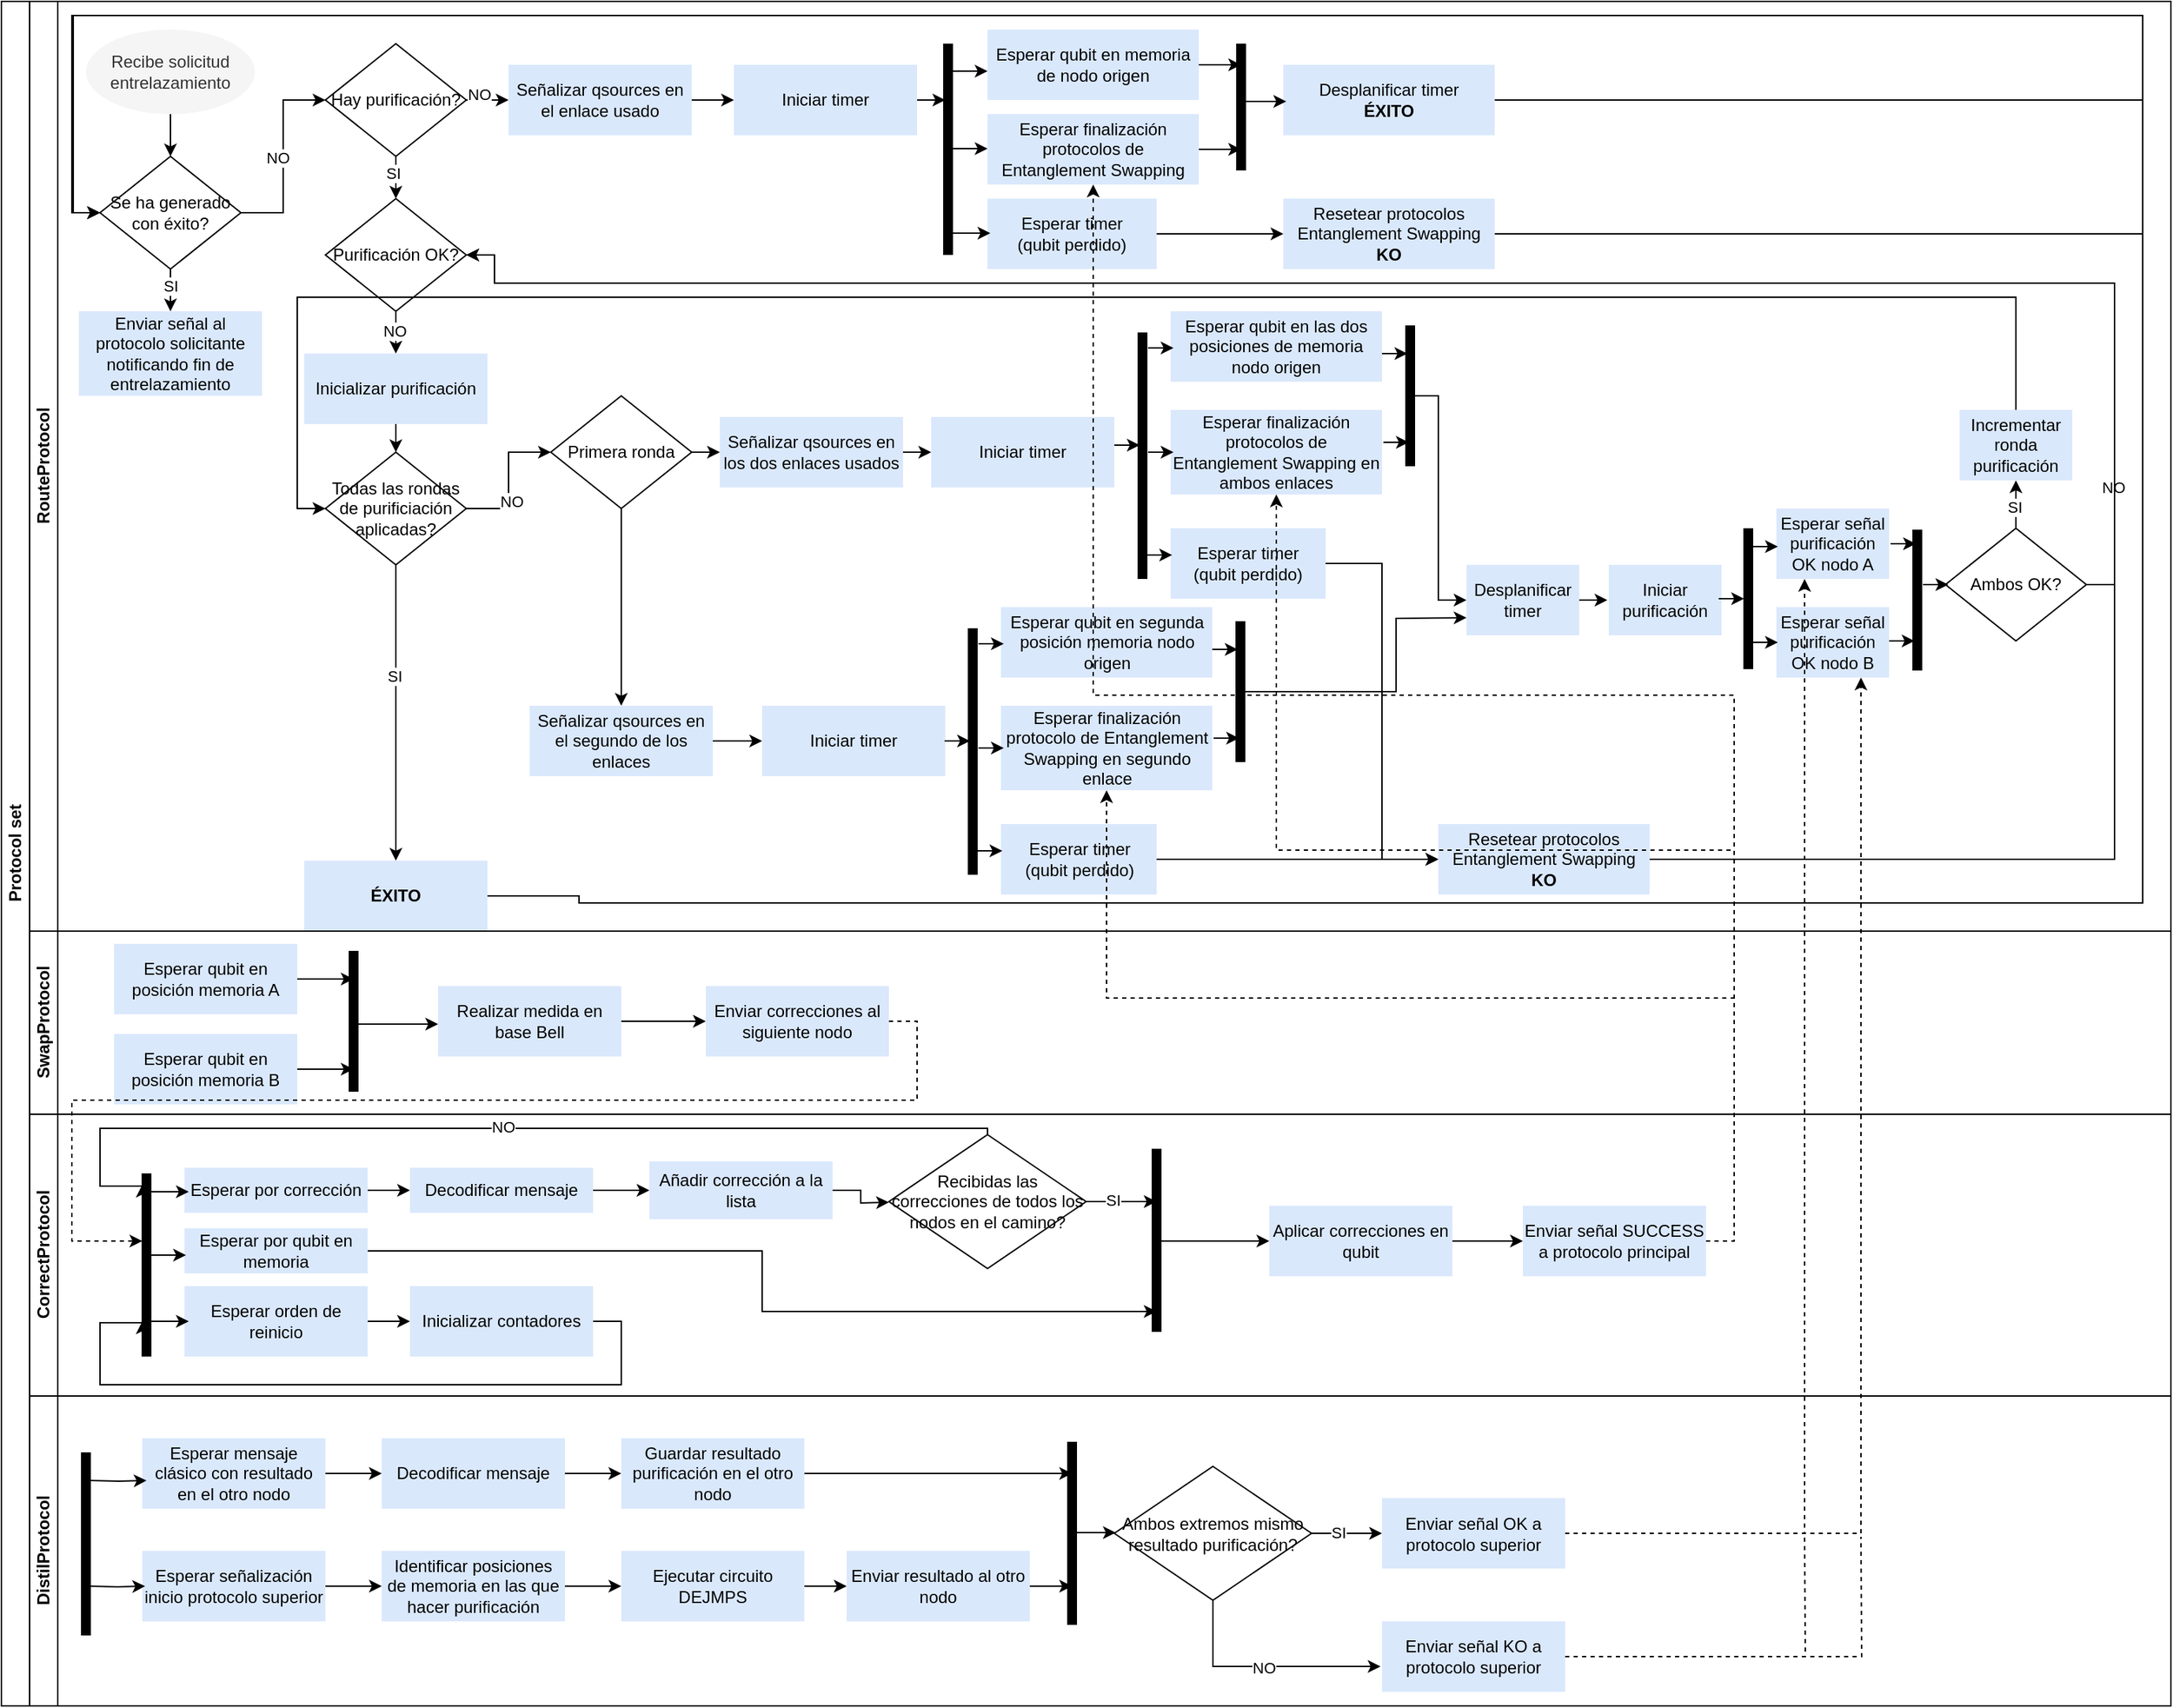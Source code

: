 <mxfile version="24.4.0" type="device">
  <diagram id="prtHgNgQTEPvFCAcTncT" name="Page-1">
    <mxGraphModel dx="1364" dy="458" grid="1" gridSize="10" guides="1" tooltips="1" connect="1" arrows="1" fold="1" page="1" pageScale="1" pageWidth="827" pageHeight="583" math="0" shadow="0">
      <root>
        <mxCell id="0" />
        <mxCell id="1" parent="0" />
        <mxCell id="dNxyNK7c78bLwvsdeMH5-19" value="Protocol set" style="swimlane;html=1;childLayout=stackLayout;resizeParent=1;resizeParentMax=0;horizontal=0;startSize=20;horizontalStack=0;" parent="1" vertex="1">
          <mxGeometry x="20" y="40" width="1540" height="1210" as="geometry" />
        </mxCell>
        <mxCell id="dNxyNK7c78bLwvsdeMH5-20" value="RouteProtocol" style="swimlane;html=1;startSize=20;horizontal=0;" parent="dNxyNK7c78bLwvsdeMH5-19" vertex="1">
          <mxGeometry x="20" width="1520" height="660" as="geometry" />
        </mxCell>
        <mxCell id="uxoR7KKcsmskzT3cxDC0-7" style="edgeStyle=orthogonalEdgeStyle;rounded=0;orthogonalLoop=1;jettySize=auto;html=1;exitX=0.5;exitY=1;exitDx=0;exitDy=0;entryX=0.5;entryY=0;entryDx=0;entryDy=0;" parent="dNxyNK7c78bLwvsdeMH5-20" source="uxoR7KKcsmskzT3cxDC0-2" target="uxoR7KKcsmskzT3cxDC0-3" edge="1">
          <mxGeometry relative="1" as="geometry" />
        </mxCell>
        <mxCell id="uxoR7KKcsmskzT3cxDC0-2" value="Recibe solicitud entrelazamiento" style="ellipse;whiteSpace=wrap;html=1;fillColor=#f5f5f5;fontColor=#333333;strokeColor=none;" parent="dNxyNK7c78bLwvsdeMH5-20" vertex="1">
          <mxGeometry x="40" y="20" width="120" height="60" as="geometry" />
        </mxCell>
        <mxCell id="uxoR7KKcsmskzT3cxDC0-8" style="edgeStyle=orthogonalEdgeStyle;rounded=0;orthogonalLoop=1;jettySize=auto;html=1;exitX=0.5;exitY=1;exitDx=0;exitDy=0;entryX=0.5;entryY=0;entryDx=0;entryDy=0;" parent="dNxyNK7c78bLwvsdeMH5-20" source="uxoR7KKcsmskzT3cxDC0-3" target="uxoR7KKcsmskzT3cxDC0-5" edge="1">
          <mxGeometry relative="1" as="geometry" />
        </mxCell>
        <mxCell id="uxoR7KKcsmskzT3cxDC0-10" value="SI" style="edgeLabel;html=1;align=center;verticalAlign=middle;resizable=0;points=[];" parent="uxoR7KKcsmskzT3cxDC0-8" vertex="1" connectable="0">
          <mxGeometry x="-0.2" relative="1" as="geometry">
            <mxPoint as="offset" />
          </mxGeometry>
        </mxCell>
        <mxCell id="uxoR7KKcsmskzT3cxDC0-12" style="edgeStyle=orthogonalEdgeStyle;rounded=0;orthogonalLoop=1;jettySize=auto;html=1;exitX=1;exitY=0.5;exitDx=0;exitDy=0;entryX=0;entryY=0.5;entryDx=0;entryDy=0;" parent="dNxyNK7c78bLwvsdeMH5-20" source="uxoR7KKcsmskzT3cxDC0-3" target="uxoR7KKcsmskzT3cxDC0-11" edge="1">
          <mxGeometry relative="1" as="geometry" />
        </mxCell>
        <mxCell id="YCYR--5UvWssGOz1ZPHV-1" value="NO" style="edgeLabel;html=1;align=center;verticalAlign=middle;resizable=0;points=[];" parent="uxoR7KKcsmskzT3cxDC0-12" vertex="1" connectable="0">
          <mxGeometry x="-0.014" y="4" relative="1" as="geometry">
            <mxPoint as="offset" />
          </mxGeometry>
        </mxCell>
        <mxCell id="uxoR7KKcsmskzT3cxDC0-3" value="Se ha generado con éxito?" style="rhombus;whiteSpace=wrap;html=1;fontFamily=Helvetica;fontSize=12;fontColor=#000000;align=center;" parent="dNxyNK7c78bLwvsdeMH5-20" vertex="1">
          <mxGeometry x="50" y="110" width="100" height="80" as="geometry" />
        </mxCell>
        <mxCell id="uxoR7KKcsmskzT3cxDC0-5" value="Enviar señal al protocolo solicitante notificando fin de entrelazamiento" style="rounded=0;whiteSpace=wrap;html=1;fillColor=#dae8fc;strokeColor=none;" parent="dNxyNK7c78bLwvsdeMH5-20" vertex="1">
          <mxGeometry x="35" y="220" width="130" height="60" as="geometry" />
        </mxCell>
        <mxCell id="uxoR7KKcsmskzT3cxDC0-14" style="edgeStyle=orthogonalEdgeStyle;rounded=0;orthogonalLoop=1;jettySize=auto;html=1;exitX=1;exitY=0.5;exitDx=0;exitDy=0;entryX=0;entryY=0.5;entryDx=0;entryDy=0;" parent="dNxyNK7c78bLwvsdeMH5-20" source="uxoR7KKcsmskzT3cxDC0-11" target="uxoR7KKcsmskzT3cxDC0-13" edge="1">
          <mxGeometry relative="1" as="geometry" />
        </mxCell>
        <mxCell id="uxoR7KKcsmskzT3cxDC0-15" value="NO" style="edgeLabel;html=1;align=center;verticalAlign=middle;resizable=0;points=[];" parent="uxoR7KKcsmskzT3cxDC0-14" vertex="1" connectable="0">
          <mxGeometry x="-0.4" y="4" relative="1" as="geometry">
            <mxPoint as="offset" />
          </mxGeometry>
        </mxCell>
        <mxCell id="uxoR7KKcsmskzT3cxDC0-60" style="edgeStyle=orthogonalEdgeStyle;rounded=0;orthogonalLoop=1;jettySize=auto;html=1;exitX=0.5;exitY=1;exitDx=0;exitDy=0;entryX=0.5;entryY=0;entryDx=0;entryDy=0;" parent="dNxyNK7c78bLwvsdeMH5-20" source="uxoR7KKcsmskzT3cxDC0-11" target="uxoR7KKcsmskzT3cxDC0-59" edge="1">
          <mxGeometry relative="1" as="geometry" />
        </mxCell>
        <mxCell id="uxoR7KKcsmskzT3cxDC0-61" value="SI" style="edgeLabel;html=1;align=center;verticalAlign=middle;resizable=0;points=[];" parent="uxoR7KKcsmskzT3cxDC0-60" vertex="1" connectable="0">
          <mxGeometry x="-0.2" y="-2" relative="1" as="geometry">
            <mxPoint as="offset" />
          </mxGeometry>
        </mxCell>
        <mxCell id="uxoR7KKcsmskzT3cxDC0-11" value="Hay purificación?" style="rhombus;whiteSpace=wrap;html=1;fontFamily=Helvetica;fontSize=12;fontColor=#000000;align=center;" parent="dNxyNK7c78bLwvsdeMH5-20" vertex="1">
          <mxGeometry x="210" y="30" width="100" height="80" as="geometry" />
        </mxCell>
        <mxCell id="uxoR7KKcsmskzT3cxDC0-48" style="edgeStyle=orthogonalEdgeStyle;rounded=0;orthogonalLoop=1;jettySize=auto;html=1;exitX=1;exitY=0.5;exitDx=0;exitDy=0;entryX=0;entryY=0.5;entryDx=0;entryDy=0;" parent="dNxyNK7c78bLwvsdeMH5-20" source="uxoR7KKcsmskzT3cxDC0-13" target="uxoR7KKcsmskzT3cxDC0-43" edge="1">
          <mxGeometry relative="1" as="geometry" />
        </mxCell>
        <mxCell id="uxoR7KKcsmskzT3cxDC0-13" value="Señalizar qsources en el enlace usado" style="rounded=0;whiteSpace=wrap;html=1;fillColor=#dae8fc;strokeColor=none;" parent="dNxyNK7c78bLwvsdeMH5-20" vertex="1">
          <mxGeometry x="340" y="45" width="130" height="50" as="geometry" />
        </mxCell>
        <mxCell id="uxoR7KKcsmskzT3cxDC0-51" style="edgeStyle=orthogonalEdgeStyle;rounded=0;orthogonalLoop=1;jettySize=auto;html=1;exitX=1;exitY=0.5;exitDx=0;exitDy=0;" parent="dNxyNK7c78bLwvsdeMH5-20" source="uxoR7KKcsmskzT3cxDC0-16" edge="1">
          <mxGeometry relative="1" as="geometry">
            <mxPoint x="860" y="45" as="targetPoint" />
          </mxGeometry>
        </mxCell>
        <mxCell id="uxoR7KKcsmskzT3cxDC0-16" value="Esperar qubit en memoria de nodo origen" style="rounded=0;whiteSpace=wrap;html=1;fillColor=#dae8fc;strokeColor=none;" parent="dNxyNK7c78bLwvsdeMH5-20" vertex="1">
          <mxGeometry x="680" y="20" width="150" height="50" as="geometry" />
        </mxCell>
        <mxCell id="uxoR7KKcsmskzT3cxDC0-52" style="edgeStyle=orthogonalEdgeStyle;rounded=0;orthogonalLoop=1;jettySize=auto;html=1;exitX=1;exitY=0.5;exitDx=0;exitDy=0;" parent="dNxyNK7c78bLwvsdeMH5-20" source="uxoR7KKcsmskzT3cxDC0-41" edge="1">
          <mxGeometry relative="1" as="geometry">
            <mxPoint x="860" y="105" as="targetPoint" />
          </mxGeometry>
        </mxCell>
        <mxCell id="uxoR7KKcsmskzT3cxDC0-41" value="Esperar finalización protocolos de Entanglement Swapping" style="rounded=0;whiteSpace=wrap;html=1;fillColor=#dae8fc;strokeColor=none;" parent="dNxyNK7c78bLwvsdeMH5-20" vertex="1">
          <mxGeometry x="680" y="80" width="150" height="50" as="geometry" />
        </mxCell>
        <mxCell id="uxoR7KKcsmskzT3cxDC0-46" style="edgeStyle=orthogonalEdgeStyle;rounded=0;orthogonalLoop=1;jettySize=auto;html=1;exitX=1;exitY=0.5;exitDx=0;exitDy=0;entryX=0;entryY=0.5;entryDx=0;entryDy=0;" parent="dNxyNK7c78bLwvsdeMH5-20" source="uxoR7KKcsmskzT3cxDC0-42" target="uxoR7KKcsmskzT3cxDC0-44" edge="1">
          <mxGeometry relative="1" as="geometry" />
        </mxCell>
        <mxCell id="uxoR7KKcsmskzT3cxDC0-42" value="Esperar timer&lt;div&gt;(qubit perdido)&lt;/div&gt;" style="rounded=0;whiteSpace=wrap;html=1;fillColor=#dae8fc;strokeColor=none;" parent="dNxyNK7c78bLwvsdeMH5-20" vertex="1">
          <mxGeometry x="680" y="140" width="120" height="50" as="geometry" />
        </mxCell>
        <mxCell id="uxoR7KKcsmskzT3cxDC0-55" style="edgeStyle=orthogonalEdgeStyle;rounded=0;orthogonalLoop=1;jettySize=auto;html=1;exitX=1;exitY=0.5;exitDx=0;exitDy=0;" parent="dNxyNK7c78bLwvsdeMH5-20" source="uxoR7KKcsmskzT3cxDC0-43" edge="1">
          <mxGeometry relative="1" as="geometry">
            <mxPoint x="650" y="70" as="targetPoint" />
          </mxGeometry>
        </mxCell>
        <mxCell id="uxoR7KKcsmskzT3cxDC0-43" value="Iniciar timer" style="rounded=0;whiteSpace=wrap;html=1;fillColor=#dae8fc;strokeColor=none;" parent="dNxyNK7c78bLwvsdeMH5-20" vertex="1">
          <mxGeometry x="500" y="45" width="130" height="50" as="geometry" />
        </mxCell>
        <mxCell id="uxoR7KKcsmskzT3cxDC0-45" style="edgeStyle=orthogonalEdgeStyle;rounded=0;orthogonalLoop=1;jettySize=auto;html=1;exitX=1;exitY=0.5;exitDx=0;exitDy=0;entryX=0;entryY=0.5;entryDx=0;entryDy=0;" parent="dNxyNK7c78bLwvsdeMH5-20" source="uxoR7KKcsmskzT3cxDC0-44" target="uxoR7KKcsmskzT3cxDC0-3" edge="1">
          <mxGeometry relative="1" as="geometry">
            <Array as="points">
              <mxPoint x="1500" y="165" />
              <mxPoint x="1500" y="10" />
              <mxPoint x="30" y="10" />
              <mxPoint x="30" y="150" />
            </Array>
          </mxGeometry>
        </mxCell>
        <mxCell id="uxoR7KKcsmskzT3cxDC0-44" value="Resetear protocolos Entanglement Swapping&lt;div&gt;&lt;b&gt;KO&lt;/b&gt;&lt;/div&gt;" style="rounded=0;whiteSpace=wrap;html=1;fillColor=#dae8fc;strokeColor=none;" parent="dNxyNK7c78bLwvsdeMH5-20" vertex="1">
          <mxGeometry x="890" y="140" width="150" height="50" as="geometry" />
        </mxCell>
        <mxCell id="uxoR7KKcsmskzT3cxDC0-49" style="edgeStyle=orthogonalEdgeStyle;rounded=0;orthogonalLoop=1;jettySize=auto;html=1;exitX=1;exitY=0.5;exitDx=0;exitDy=0;entryX=0;entryY=0.5;entryDx=0;entryDy=0;" parent="dNxyNK7c78bLwvsdeMH5-20" source="uxoR7KKcsmskzT3cxDC0-47" target="uxoR7KKcsmskzT3cxDC0-3" edge="1">
          <mxGeometry relative="1" as="geometry">
            <Array as="points">
              <mxPoint x="1500" y="70" />
              <mxPoint x="1500" y="10" />
              <mxPoint x="30" y="10" />
              <mxPoint x="30" y="150" />
            </Array>
          </mxGeometry>
        </mxCell>
        <mxCell id="uxoR7KKcsmskzT3cxDC0-47" value="Desplanificar timer&lt;div&gt;&lt;b&gt;ÉXITO&lt;/b&gt;&lt;/div&gt;" style="rounded=0;whiteSpace=wrap;html=1;fillColor=#dae8fc;strokeColor=none;" parent="dNxyNK7c78bLwvsdeMH5-20" vertex="1">
          <mxGeometry x="890" y="45" width="150" height="50" as="geometry" />
        </mxCell>
        <mxCell id="uxoR7KKcsmskzT3cxDC0-50" value="" style="endArrow=none;html=1;rounded=0;strokeWidth=7;" parent="dNxyNK7c78bLwvsdeMH5-20" edge="1">
          <mxGeometry width="50" height="50" relative="1" as="geometry">
            <mxPoint x="860" y="120" as="sourcePoint" />
            <mxPoint x="860" y="30" as="targetPoint" />
          </mxGeometry>
        </mxCell>
        <mxCell id="uxoR7KKcsmskzT3cxDC0-54" value="" style="endArrow=none;html=1;rounded=0;strokeWidth=7;" parent="dNxyNK7c78bLwvsdeMH5-20" edge="1">
          <mxGeometry width="50" height="50" relative="1" as="geometry">
            <mxPoint x="652" y="180" as="sourcePoint" />
            <mxPoint x="652" y="30" as="targetPoint" />
          </mxGeometry>
        </mxCell>
        <mxCell id="uxoR7KKcsmskzT3cxDC0-57" style="edgeStyle=orthogonalEdgeStyle;rounded=0;orthogonalLoop=1;jettySize=auto;html=1;exitX=1;exitY=0.5;exitDx=0;exitDy=0;" parent="dNxyNK7c78bLwvsdeMH5-20" edge="1">
          <mxGeometry relative="1" as="geometry">
            <mxPoint x="680" y="49.5" as="targetPoint" />
            <mxPoint x="650" y="49.5" as="sourcePoint" />
          </mxGeometry>
        </mxCell>
        <mxCell id="uxoR7KKcsmskzT3cxDC0-56" style="edgeStyle=orthogonalEdgeStyle;rounded=0;orthogonalLoop=1;jettySize=auto;html=1;exitX=1;exitY=0.5;exitDx=0;exitDy=0;" parent="dNxyNK7c78bLwvsdeMH5-20" edge="1">
          <mxGeometry relative="1" as="geometry">
            <mxPoint x="680" y="104.5" as="targetPoint" />
            <mxPoint x="650" y="104.5" as="sourcePoint" />
          </mxGeometry>
        </mxCell>
        <mxCell id="uxoR7KKcsmskzT3cxDC0-63" style="edgeStyle=orthogonalEdgeStyle;rounded=0;orthogonalLoop=1;jettySize=auto;html=1;exitX=0.5;exitY=1;exitDx=0;exitDy=0;entryX=0.5;entryY=0;entryDx=0;entryDy=0;" parent="dNxyNK7c78bLwvsdeMH5-20" source="uxoR7KKcsmskzT3cxDC0-59" target="uxoR7KKcsmskzT3cxDC0-62" edge="1">
          <mxGeometry relative="1" as="geometry" />
        </mxCell>
        <mxCell id="uxoR7KKcsmskzT3cxDC0-64" value="NO" style="edgeLabel;html=1;align=center;verticalAlign=middle;resizable=0;points=[];" parent="uxoR7KKcsmskzT3cxDC0-63" vertex="1" connectable="0">
          <mxGeometry x="-0.067" y="-1" relative="1" as="geometry">
            <mxPoint as="offset" />
          </mxGeometry>
        </mxCell>
        <mxCell id="uxoR7KKcsmskzT3cxDC0-59" value="Purificación OK?" style="rhombus;whiteSpace=wrap;html=1;fontFamily=Helvetica;fontSize=12;fontColor=#000000;align=center;" parent="dNxyNK7c78bLwvsdeMH5-20" vertex="1">
          <mxGeometry x="210" y="140" width="100" height="80" as="geometry" />
        </mxCell>
        <mxCell id="uxoR7KKcsmskzT3cxDC0-70" style="edgeStyle=orthogonalEdgeStyle;rounded=0;orthogonalLoop=1;jettySize=auto;html=1;exitX=0.5;exitY=1;exitDx=0;exitDy=0;entryX=0.5;entryY=0;entryDx=0;entryDy=0;" parent="dNxyNK7c78bLwvsdeMH5-20" source="uxoR7KKcsmskzT3cxDC0-62" target="uxoR7KKcsmskzT3cxDC0-65" edge="1">
          <mxGeometry relative="1" as="geometry" />
        </mxCell>
        <mxCell id="uxoR7KKcsmskzT3cxDC0-62" value="Inicializar purificación" style="rounded=0;whiteSpace=wrap;html=1;fillColor=#dae8fc;strokeColor=none;" parent="dNxyNK7c78bLwvsdeMH5-20" vertex="1">
          <mxGeometry x="195" y="250" width="130" height="50" as="geometry" />
        </mxCell>
        <mxCell id="uxoR7KKcsmskzT3cxDC0-72" style="edgeStyle=orthogonalEdgeStyle;rounded=0;orthogonalLoop=1;jettySize=auto;html=1;exitX=1;exitY=0.5;exitDx=0;exitDy=0;entryX=0;entryY=0.5;entryDx=0;entryDy=0;" parent="dNxyNK7c78bLwvsdeMH5-20" source="uxoR7KKcsmskzT3cxDC0-65" target="uxoR7KKcsmskzT3cxDC0-71" edge="1">
          <mxGeometry relative="1" as="geometry" />
        </mxCell>
        <mxCell id="uxoR7KKcsmskzT3cxDC0-73" value="NO" style="edgeLabel;html=1;align=center;verticalAlign=middle;resizable=0;points=[];" parent="uxoR7KKcsmskzT3cxDC0-72" vertex="1" connectable="0">
          <mxGeometry x="-0.297" y="-2" relative="1" as="geometry">
            <mxPoint as="offset" />
          </mxGeometry>
        </mxCell>
        <mxCell id="uxoR7KKcsmskzT3cxDC0-65" value="Todas las rondas de purificiación aplicadas?" style="rhombus;whiteSpace=wrap;html=1;fontFamily=Helvetica;fontSize=12;fontColor=#000000;align=center;" parent="dNxyNK7c78bLwvsdeMH5-20" vertex="1">
          <mxGeometry x="210" y="320" width="100" height="80" as="geometry" />
        </mxCell>
        <mxCell id="uxoR7KKcsmskzT3cxDC0-160" style="edgeStyle=orthogonalEdgeStyle;rounded=0;orthogonalLoop=1;jettySize=auto;html=1;exitX=1;exitY=0.5;exitDx=0;exitDy=0;entryX=0;entryY=0.5;entryDx=0;entryDy=0;" parent="dNxyNK7c78bLwvsdeMH5-20" source="uxoR7KKcsmskzT3cxDC0-71" target="uxoR7KKcsmskzT3cxDC0-75" edge="1">
          <mxGeometry relative="1" as="geometry" />
        </mxCell>
        <mxCell id="uxoR7KKcsmskzT3cxDC0-162" style="edgeStyle=orthogonalEdgeStyle;rounded=0;orthogonalLoop=1;jettySize=auto;html=1;exitX=0.5;exitY=1;exitDx=0;exitDy=0;entryX=0.5;entryY=0;entryDx=0;entryDy=0;" parent="dNxyNK7c78bLwvsdeMH5-20" source="uxoR7KKcsmskzT3cxDC0-71" target="uxoR7KKcsmskzT3cxDC0-147" edge="1">
          <mxGeometry relative="1" as="geometry" />
        </mxCell>
        <mxCell id="uxoR7KKcsmskzT3cxDC0-71" value="Primera ronda" style="rhombus;whiteSpace=wrap;html=1;fontFamily=Helvetica;fontSize=12;fontColor=#000000;align=center;" parent="dNxyNK7c78bLwvsdeMH5-20" vertex="1">
          <mxGeometry x="370" y="280" width="100" height="80" as="geometry" />
        </mxCell>
        <mxCell id="uxoR7KKcsmskzT3cxDC0-161" style="edgeStyle=orthogonalEdgeStyle;rounded=0;orthogonalLoop=1;jettySize=auto;html=1;exitX=1;exitY=0.5;exitDx=0;exitDy=0;entryX=0;entryY=0.5;entryDx=0;entryDy=0;" parent="dNxyNK7c78bLwvsdeMH5-20" source="uxoR7KKcsmskzT3cxDC0-75" target="uxoR7KKcsmskzT3cxDC0-79" edge="1">
          <mxGeometry relative="1" as="geometry" />
        </mxCell>
        <mxCell id="uxoR7KKcsmskzT3cxDC0-75" value="Señalizar qsources en los dos enlaces usados" style="rounded=0;whiteSpace=wrap;html=1;fillColor=#dae8fc;strokeColor=none;" parent="dNxyNK7c78bLwvsdeMH5-20" vertex="1">
          <mxGeometry x="490" y="295" width="130" height="50" as="geometry" />
        </mxCell>
        <mxCell id="uxoR7KKcsmskzT3cxDC0-76" value="Esperar qubit en las dos posiciones de memoria nodo origen" style="rounded=0;whiteSpace=wrap;html=1;fillColor=#dae8fc;strokeColor=none;" parent="dNxyNK7c78bLwvsdeMH5-20" vertex="1">
          <mxGeometry x="810" y="220" width="150" height="50" as="geometry" />
        </mxCell>
        <mxCell id="uxoR7KKcsmskzT3cxDC0-77" value="Esperar finalización protocolos de Entanglement Swapping en ambos enlaces" style="rounded=0;whiteSpace=wrap;html=1;fillColor=#dae8fc;strokeColor=none;" parent="dNxyNK7c78bLwvsdeMH5-20" vertex="1">
          <mxGeometry x="810" y="290" width="150" height="60" as="geometry" />
        </mxCell>
        <mxCell id="uxoR7KKcsmskzT3cxDC0-187" style="edgeStyle=orthogonalEdgeStyle;rounded=0;orthogonalLoop=1;jettySize=auto;html=1;exitX=1;exitY=0.5;exitDx=0;exitDy=0;entryX=0;entryY=0.5;entryDx=0;entryDy=0;" parent="dNxyNK7c78bLwvsdeMH5-20" source="uxoR7KKcsmskzT3cxDC0-78" target="uxoR7KKcsmskzT3cxDC0-184" edge="1">
          <mxGeometry relative="1" as="geometry">
            <mxPoint x="940" y="610" as="targetPoint" />
          </mxGeometry>
        </mxCell>
        <mxCell id="uxoR7KKcsmskzT3cxDC0-78" value="Esperar timer&lt;div&gt;(qubit perdido)&lt;/div&gt;" style="rounded=0;whiteSpace=wrap;html=1;fillColor=#dae8fc;strokeColor=none;" parent="dNxyNK7c78bLwvsdeMH5-20" vertex="1">
          <mxGeometry x="810" y="374" width="110" height="50" as="geometry" />
        </mxCell>
        <mxCell id="uxoR7KKcsmskzT3cxDC0-79" value="Iniciar timer" style="rounded=0;whiteSpace=wrap;html=1;fillColor=#dae8fc;strokeColor=none;" parent="dNxyNK7c78bLwvsdeMH5-20" vertex="1">
          <mxGeometry x="640" y="295" width="130" height="50" as="geometry" />
        </mxCell>
        <mxCell id="uxoR7KKcsmskzT3cxDC0-80" value="" style="endArrow=none;html=1;rounded=0;strokeWidth=7;" parent="dNxyNK7c78bLwvsdeMH5-20" edge="1">
          <mxGeometry width="50" height="50" relative="1" as="geometry">
            <mxPoint x="790" y="410" as="sourcePoint" />
            <mxPoint x="790" y="235" as="targetPoint" />
          </mxGeometry>
        </mxCell>
        <mxCell id="uxoR7KKcsmskzT3cxDC0-86" value="" style="endArrow=none;html=1;rounded=0;strokeWidth=7;" parent="dNxyNK7c78bLwvsdeMH5-20" edge="1">
          <mxGeometry width="50" height="50" relative="1" as="geometry">
            <mxPoint x="980" y="330" as="sourcePoint" />
            <mxPoint x="980" y="230" as="targetPoint" />
          </mxGeometry>
        </mxCell>
        <mxCell id="uxoR7KKcsmskzT3cxDC0-189" style="edgeStyle=orthogonalEdgeStyle;rounded=0;orthogonalLoop=1;jettySize=auto;html=1;exitX=1;exitY=0.5;exitDx=0;exitDy=0;" parent="dNxyNK7c78bLwvsdeMH5-20" source="uxoR7KKcsmskzT3cxDC0-90" edge="1">
          <mxGeometry relative="1" as="geometry">
            <mxPoint x="1120" y="425" as="targetPoint" />
          </mxGeometry>
        </mxCell>
        <mxCell id="uxoR7KKcsmskzT3cxDC0-90" value="Desplanificar timer" style="rounded=0;whiteSpace=wrap;html=1;fillColor=#dae8fc;strokeColor=none;" parent="dNxyNK7c78bLwvsdeMH5-20" vertex="1">
          <mxGeometry x="1020" y="400" width="80" height="50" as="geometry" />
        </mxCell>
        <mxCell id="uxoR7KKcsmskzT3cxDC0-91" value="Iniciar purificación" style="rounded=0;whiteSpace=wrap;html=1;fillColor=#dae8fc;strokeColor=none;" parent="dNxyNK7c78bLwvsdeMH5-20" vertex="1">
          <mxGeometry x="1121" y="400" width="80" height="50" as="geometry" />
        </mxCell>
        <mxCell id="uxoR7KKcsmskzT3cxDC0-163" style="edgeStyle=orthogonalEdgeStyle;rounded=0;orthogonalLoop=1;jettySize=auto;html=1;exitX=1;exitY=0.5;exitDx=0;exitDy=0;entryX=0;entryY=0.5;entryDx=0;entryDy=0;" parent="dNxyNK7c78bLwvsdeMH5-20" source="uxoR7KKcsmskzT3cxDC0-147" target="uxoR7KKcsmskzT3cxDC0-148" edge="1">
          <mxGeometry relative="1" as="geometry" />
        </mxCell>
        <mxCell id="uxoR7KKcsmskzT3cxDC0-147" value="Señalizar qsources en el segundo de los enlaces" style="rounded=0;whiteSpace=wrap;html=1;fillColor=#dae8fc;strokeColor=none;" parent="dNxyNK7c78bLwvsdeMH5-20" vertex="1">
          <mxGeometry x="355" y="500" width="130" height="50" as="geometry" />
        </mxCell>
        <mxCell id="uxoR7KKcsmskzT3cxDC0-148" value="Iniciar timer" style="rounded=0;whiteSpace=wrap;html=1;fillColor=#dae8fc;strokeColor=none;" parent="dNxyNK7c78bLwvsdeMH5-20" vertex="1">
          <mxGeometry x="520" y="500" width="130" height="50" as="geometry" />
        </mxCell>
        <mxCell id="uxoR7KKcsmskzT3cxDC0-149" value="Esperar qubit en segunda posición memoria nodo origen" style="rounded=0;whiteSpace=wrap;html=1;fillColor=#dae8fc;strokeColor=none;" parent="dNxyNK7c78bLwvsdeMH5-20" vertex="1">
          <mxGeometry x="689.5" y="430" width="150" height="50" as="geometry" />
        </mxCell>
        <mxCell id="uxoR7KKcsmskzT3cxDC0-150" value="Esperar finalización protocolo de Entanglement Swapping en segundo enlace" style="rounded=0;whiteSpace=wrap;html=1;fillColor=#dae8fc;strokeColor=none;" parent="dNxyNK7c78bLwvsdeMH5-20" vertex="1">
          <mxGeometry x="689.5" y="500" width="150" height="60" as="geometry" />
        </mxCell>
        <mxCell id="uxoR7KKcsmskzT3cxDC0-186" style="edgeStyle=orthogonalEdgeStyle;rounded=0;orthogonalLoop=1;jettySize=auto;html=1;exitX=1;exitY=0.5;exitDx=0;exitDy=0;entryX=0;entryY=0.5;entryDx=0;entryDy=0;" parent="dNxyNK7c78bLwvsdeMH5-20" source="uxoR7KKcsmskzT3cxDC0-151" target="uxoR7KKcsmskzT3cxDC0-184" edge="1">
          <mxGeometry relative="1" as="geometry" />
        </mxCell>
        <mxCell id="uxoR7KKcsmskzT3cxDC0-151" value="&lt;div&gt;Esperar timer&lt;/div&gt;(qubit perdido)" style="rounded=0;whiteSpace=wrap;html=1;fillColor=#dae8fc;strokeColor=none;" parent="dNxyNK7c78bLwvsdeMH5-20" vertex="1">
          <mxGeometry x="689.5" y="584" width="110.5" height="50" as="geometry" />
        </mxCell>
        <mxCell id="uxoR7KKcsmskzT3cxDC0-152" value="" style="endArrow=none;html=1;rounded=0;strokeWidth=7;" parent="dNxyNK7c78bLwvsdeMH5-20" edge="1">
          <mxGeometry width="50" height="50" relative="1" as="geometry">
            <mxPoint x="669.5" y="620" as="sourcePoint" />
            <mxPoint x="669.5" y="445" as="targetPoint" />
          </mxGeometry>
        </mxCell>
        <mxCell id="uxoR7KKcsmskzT3cxDC0-153" value="" style="endArrow=none;html=1;rounded=0;strokeWidth=7;edgeStyle=orthogonalEdgeStyle;" parent="dNxyNK7c78bLwvsdeMH5-20" edge="1">
          <mxGeometry width="50" height="50" relative="1" as="geometry">
            <mxPoint x="859.5" y="540" as="sourcePoint" />
            <mxPoint x="859.5" y="440" as="targetPoint" />
          </mxGeometry>
        </mxCell>
        <mxCell id="uxoR7KKcsmskzT3cxDC0-154" style="edgeStyle=orthogonalEdgeStyle;rounded=0;orthogonalLoop=1;jettySize=auto;html=1;" parent="dNxyNK7c78bLwvsdeMH5-20" edge="1">
          <mxGeometry relative="1" as="geometry">
            <mxPoint x="667.5" y="524.5" as="targetPoint" />
            <mxPoint x="649.5" y="525" as="sourcePoint" />
          </mxGeometry>
        </mxCell>
        <mxCell id="uxoR7KKcsmskzT3cxDC0-155" style="edgeStyle=orthogonalEdgeStyle;rounded=0;orthogonalLoop=1;jettySize=auto;html=1;" parent="dNxyNK7c78bLwvsdeMH5-20" edge="1">
          <mxGeometry relative="1" as="geometry">
            <mxPoint x="691.5" y="529.5" as="targetPoint" />
            <mxPoint x="673.5" y="530" as="sourcePoint" />
          </mxGeometry>
        </mxCell>
        <mxCell id="uxoR7KKcsmskzT3cxDC0-156" style="edgeStyle=orthogonalEdgeStyle;rounded=0;orthogonalLoop=1;jettySize=auto;html=1;" parent="dNxyNK7c78bLwvsdeMH5-20" edge="1">
          <mxGeometry relative="1" as="geometry">
            <mxPoint x="691.5" y="455.5" as="targetPoint" />
            <mxPoint x="673.5" y="456" as="sourcePoint" />
          </mxGeometry>
        </mxCell>
        <mxCell id="uxoR7KKcsmskzT3cxDC0-157" style="edgeStyle=orthogonalEdgeStyle;rounded=0;orthogonalLoop=1;jettySize=auto;html=1;" parent="dNxyNK7c78bLwvsdeMH5-20" edge="1">
          <mxGeometry relative="1" as="geometry">
            <mxPoint x="690.5" y="602.5" as="targetPoint" />
            <mxPoint x="672.5" y="603" as="sourcePoint" />
          </mxGeometry>
        </mxCell>
        <mxCell id="uxoR7KKcsmskzT3cxDC0-158" style="edgeStyle=orthogonalEdgeStyle;rounded=0;orthogonalLoop=1;jettySize=auto;html=1;" parent="dNxyNK7c78bLwvsdeMH5-20" edge="1">
          <mxGeometry relative="1" as="geometry">
            <mxPoint x="857.5" y="459.5" as="targetPoint" />
            <mxPoint x="839.5" y="460" as="sourcePoint" />
          </mxGeometry>
        </mxCell>
        <mxCell id="uxoR7KKcsmskzT3cxDC0-159" style="edgeStyle=orthogonalEdgeStyle;rounded=0;orthogonalLoop=1;jettySize=auto;html=1;" parent="dNxyNK7c78bLwvsdeMH5-20" edge="1">
          <mxGeometry relative="1" as="geometry">
            <mxPoint x="858.5" y="522.5" as="targetPoint" />
            <mxPoint x="840.5" y="523" as="sourcePoint" />
          </mxGeometry>
        </mxCell>
        <mxCell id="uxoR7KKcsmskzT3cxDC0-66" value="&lt;b&gt;ÉXITO&lt;/b&gt;" style="rounded=0;whiteSpace=wrap;html=1;fillColor=#dae8fc;strokeColor=none;" parent="dNxyNK7c78bLwvsdeMH5-20" vertex="1">
          <mxGeometry x="195" y="610" width="130" height="50" as="geometry" />
        </mxCell>
        <mxCell id="uxoR7KKcsmskzT3cxDC0-68" style="edgeStyle=orthogonalEdgeStyle;rounded=0;orthogonalLoop=1;jettySize=auto;html=1;exitX=0.5;exitY=1;exitDx=0;exitDy=0;entryX=0.5;entryY=0;entryDx=0;entryDy=0;" parent="dNxyNK7c78bLwvsdeMH5-20" source="uxoR7KKcsmskzT3cxDC0-65" target="uxoR7KKcsmskzT3cxDC0-66" edge="1">
          <mxGeometry relative="1" as="geometry" />
        </mxCell>
        <mxCell id="uxoR7KKcsmskzT3cxDC0-69" value="SI" style="edgeLabel;html=1;align=center;verticalAlign=middle;resizable=0;points=[];" parent="uxoR7KKcsmskzT3cxDC0-68" vertex="1" connectable="0">
          <mxGeometry x="-0.25" y="-1" relative="1" as="geometry">
            <mxPoint as="offset" />
          </mxGeometry>
        </mxCell>
        <mxCell id="uxoR7KKcsmskzT3cxDC0-67" style="edgeStyle=orthogonalEdgeStyle;rounded=0;orthogonalLoop=1;jettySize=auto;html=1;exitX=1;exitY=0.5;exitDx=0;exitDy=0;entryX=0;entryY=0.5;entryDx=0;entryDy=0;" parent="dNxyNK7c78bLwvsdeMH5-20" source="uxoR7KKcsmskzT3cxDC0-66" target="uxoR7KKcsmskzT3cxDC0-3" edge="1">
          <mxGeometry relative="1" as="geometry">
            <mxPoint x="30" y="160" as="targetPoint" />
            <mxPoint x="460" y="370" as="sourcePoint" />
            <Array as="points">
              <mxPoint x="390" y="635" />
              <mxPoint x="390" y="640" />
              <mxPoint x="1500" y="640" />
              <mxPoint x="1500" y="10" />
              <mxPoint x="31" y="10" />
              <mxPoint x="31" y="150" />
            </Array>
          </mxGeometry>
        </mxCell>
        <mxCell id="uxoR7KKcsmskzT3cxDC0-166" value="" style="endArrow=classic;html=1;rounded=0;entryX=0;entryY=0.75;entryDx=0;entryDy=0;" parent="dNxyNK7c78bLwvsdeMH5-20" target="uxoR7KKcsmskzT3cxDC0-90" edge="1">
          <mxGeometry width="50" height="50" relative="1" as="geometry">
            <mxPoint x="860" y="490" as="sourcePoint" />
            <mxPoint x="950" y="610" as="targetPoint" />
            <Array as="points">
              <mxPoint x="930" y="490" />
              <mxPoint x="970" y="490" />
              <mxPoint x="970" y="438" />
            </Array>
          </mxGeometry>
        </mxCell>
        <mxCell id="uxoR7KKcsmskzT3cxDC0-167" value="Esperar señal purificación OK nodo A" style="rounded=0;whiteSpace=wrap;html=1;fillColor=#dae8fc;strokeColor=none;" parent="dNxyNK7c78bLwvsdeMH5-20" vertex="1">
          <mxGeometry x="1240" y="360" width="80" height="50" as="geometry" />
        </mxCell>
        <mxCell id="uxoR7KKcsmskzT3cxDC0-168" value="Esperar señal purificación OK nodo B" style="rounded=0;whiteSpace=wrap;html=1;fillColor=#dae8fc;strokeColor=none;" parent="dNxyNK7c78bLwvsdeMH5-20" vertex="1">
          <mxGeometry x="1240" y="430" width="80" height="50" as="geometry" />
        </mxCell>
        <mxCell id="uxoR7KKcsmskzT3cxDC0-169" value="" style="endArrow=none;html=1;rounded=0;strokeWidth=7;" parent="dNxyNK7c78bLwvsdeMH5-20" edge="1">
          <mxGeometry width="50" height="50" relative="1" as="geometry">
            <mxPoint x="1220" y="474" as="sourcePoint" />
            <mxPoint x="1220" y="374" as="targetPoint" />
          </mxGeometry>
        </mxCell>
        <mxCell id="uxoR7KKcsmskzT3cxDC0-170" value="" style="endArrow=none;html=1;rounded=0;strokeWidth=7;" parent="dNxyNK7c78bLwvsdeMH5-20" edge="1">
          <mxGeometry width="50" height="50" relative="1" as="geometry">
            <mxPoint x="1340" y="475" as="sourcePoint" />
            <mxPoint x="1340" y="375" as="targetPoint" />
          </mxGeometry>
        </mxCell>
        <mxCell id="uxoR7KKcsmskzT3cxDC0-173" style="edgeStyle=orthogonalEdgeStyle;rounded=0;orthogonalLoop=1;jettySize=auto;html=1;exitX=0.5;exitY=0;exitDx=0;exitDy=0;entryX=0.5;entryY=1;entryDx=0;entryDy=0;" parent="dNxyNK7c78bLwvsdeMH5-20" source="uxoR7KKcsmskzT3cxDC0-171" target="uxoR7KKcsmskzT3cxDC0-172" edge="1">
          <mxGeometry relative="1" as="geometry" />
        </mxCell>
        <mxCell id="uxoR7KKcsmskzT3cxDC0-174" value="SI" style="edgeLabel;html=1;align=center;verticalAlign=middle;resizable=0;points=[];" parent="uxoR7KKcsmskzT3cxDC0-173" vertex="1" connectable="0">
          <mxGeometry x="-0.118" y="1" relative="1" as="geometry">
            <mxPoint as="offset" />
          </mxGeometry>
        </mxCell>
        <mxCell id="uxoR7KKcsmskzT3cxDC0-176" style="edgeStyle=orthogonalEdgeStyle;rounded=0;orthogonalLoop=1;jettySize=auto;html=1;exitX=1;exitY=0.5;exitDx=0;exitDy=0;entryX=1;entryY=0.5;entryDx=0;entryDy=0;" parent="dNxyNK7c78bLwvsdeMH5-20" source="uxoR7KKcsmskzT3cxDC0-171" target="uxoR7KKcsmskzT3cxDC0-59" edge="1">
          <mxGeometry relative="1" as="geometry">
            <Array as="points">
              <mxPoint x="1480" y="414" />
              <mxPoint x="1480" y="200" />
              <mxPoint x="330" y="200" />
              <mxPoint x="330" y="180" />
            </Array>
          </mxGeometry>
        </mxCell>
        <mxCell id="uxoR7KKcsmskzT3cxDC0-177" value="NO" style="edgeLabel;html=1;align=center;verticalAlign=middle;resizable=0;points=[];" parent="uxoR7KKcsmskzT3cxDC0-176" vertex="1" connectable="0">
          <mxGeometry x="-0.874" y="1" relative="1" as="geometry">
            <mxPoint as="offset" />
          </mxGeometry>
        </mxCell>
        <mxCell id="uxoR7KKcsmskzT3cxDC0-171" value="Ambos OK?" style="rhombus;whiteSpace=wrap;html=1;fontFamily=Helvetica;fontSize=12;fontColor=#000000;align=center;" parent="dNxyNK7c78bLwvsdeMH5-20" vertex="1">
          <mxGeometry x="1360" y="374" width="100" height="80" as="geometry" />
        </mxCell>
        <mxCell id="uxoR7KKcsmskzT3cxDC0-175" style="edgeStyle=orthogonalEdgeStyle;rounded=0;orthogonalLoop=1;jettySize=auto;html=1;exitX=0.5;exitY=0;exitDx=0;exitDy=0;entryX=0;entryY=0.5;entryDx=0;entryDy=0;" parent="dNxyNK7c78bLwvsdeMH5-20" source="uxoR7KKcsmskzT3cxDC0-172" target="uxoR7KKcsmskzT3cxDC0-65" edge="1">
          <mxGeometry relative="1" as="geometry">
            <Array as="points">
              <mxPoint x="1410" y="210" />
              <mxPoint x="190" y="210" />
              <mxPoint x="190" y="360" />
            </Array>
          </mxGeometry>
        </mxCell>
        <mxCell id="uxoR7KKcsmskzT3cxDC0-172" value="Incrementar ronda purificación" style="rounded=0;whiteSpace=wrap;html=1;fillColor=#dae8fc;strokeColor=none;" parent="dNxyNK7c78bLwvsdeMH5-20" vertex="1">
          <mxGeometry x="1370" y="290" width="80" height="50" as="geometry" />
        </mxCell>
        <mxCell id="uxoR7KKcsmskzT3cxDC0-188" style="edgeStyle=orthogonalEdgeStyle;rounded=0;orthogonalLoop=1;jettySize=auto;html=1;exitX=1;exitY=0.5;exitDx=0;exitDy=0;entryX=1;entryY=0.5;entryDx=0;entryDy=0;" parent="dNxyNK7c78bLwvsdeMH5-20" source="uxoR7KKcsmskzT3cxDC0-184" target="uxoR7KKcsmskzT3cxDC0-59" edge="1">
          <mxGeometry relative="1" as="geometry">
            <mxPoint x="304" y="190" as="targetPoint" />
            <Array as="points">
              <mxPoint x="1480" y="609" />
              <mxPoint x="1480" y="200" />
              <mxPoint x="330" y="200" />
              <mxPoint x="330" y="180" />
            </Array>
          </mxGeometry>
        </mxCell>
        <mxCell id="uxoR7KKcsmskzT3cxDC0-184" value="Resetear protocolos Entanglement Swapping&lt;div&gt;&lt;b&gt;KO&lt;/b&gt;&lt;/div&gt;" style="rounded=0;whiteSpace=wrap;html=1;fillColor=#dae8fc;strokeColor=none;" parent="dNxyNK7c78bLwvsdeMH5-20" vertex="1">
          <mxGeometry x="1000" y="584" width="150" height="50" as="geometry" />
        </mxCell>
        <mxCell id="dNxyNK7c78bLwvsdeMH5-21" value="SwapProtocol" style="swimlane;html=1;startSize=20;horizontal=0;" parent="dNxyNK7c78bLwvsdeMH5-19" vertex="1">
          <mxGeometry x="20" y="660" width="1520" height="130" as="geometry" />
        </mxCell>
        <mxCell id="uxoR7KKcsmskzT3cxDC0-196" style="edgeStyle=orthogonalEdgeStyle;rounded=0;orthogonalLoop=1;jettySize=auto;html=1;exitX=1;exitY=0.5;exitDx=0;exitDy=0;" parent="dNxyNK7c78bLwvsdeMH5-21" source="uxoR7KKcsmskzT3cxDC0-191" edge="1">
          <mxGeometry relative="1" as="geometry">
            <mxPoint x="230" y="34" as="targetPoint" />
          </mxGeometry>
        </mxCell>
        <mxCell id="uxoR7KKcsmskzT3cxDC0-191" value="Esperar qubit en posición memoria A" style="rounded=0;whiteSpace=wrap;html=1;fillColor=#dae8fc;strokeColor=none;" parent="dNxyNK7c78bLwvsdeMH5-21" vertex="1">
          <mxGeometry x="60" y="9" width="130" height="50" as="geometry" />
        </mxCell>
        <mxCell id="uxoR7KKcsmskzT3cxDC0-197" style="edgeStyle=orthogonalEdgeStyle;rounded=0;orthogonalLoop=1;jettySize=auto;html=1;exitX=1;exitY=0.5;exitDx=0;exitDy=0;" parent="dNxyNK7c78bLwvsdeMH5-21" source="uxoR7KKcsmskzT3cxDC0-192" edge="1">
          <mxGeometry relative="1" as="geometry">
            <mxPoint x="230" y="98" as="targetPoint" />
          </mxGeometry>
        </mxCell>
        <mxCell id="uxoR7KKcsmskzT3cxDC0-192" value="Esperar qubit en posición memoria B" style="rounded=0;whiteSpace=wrap;html=1;fillColor=#dae8fc;strokeColor=none;" parent="dNxyNK7c78bLwvsdeMH5-21" vertex="1">
          <mxGeometry x="60" y="73" width="130" height="50" as="geometry" />
        </mxCell>
        <mxCell id="uxoR7KKcsmskzT3cxDC0-193" value="" style="endArrow=none;html=1;rounded=0;strokeWidth=7;edgeStyle=orthogonalEdgeStyle;" parent="dNxyNK7c78bLwvsdeMH5-21" edge="1">
          <mxGeometry width="50" height="50" relative="1" as="geometry">
            <mxPoint x="230" y="114" as="sourcePoint" />
            <mxPoint x="230" y="14" as="targetPoint" />
          </mxGeometry>
        </mxCell>
        <mxCell id="uxoR7KKcsmskzT3cxDC0-200" style="edgeStyle=orthogonalEdgeStyle;rounded=0;orthogonalLoop=1;jettySize=auto;html=1;exitX=1;exitY=0.5;exitDx=0;exitDy=0;entryX=0;entryY=0.5;entryDx=0;entryDy=0;" parent="dNxyNK7c78bLwvsdeMH5-21" source="uxoR7KKcsmskzT3cxDC0-194" target="uxoR7KKcsmskzT3cxDC0-195" edge="1">
          <mxGeometry relative="1" as="geometry" />
        </mxCell>
        <mxCell id="uxoR7KKcsmskzT3cxDC0-194" value="Realizar medida en base Bell" style="rounded=0;whiteSpace=wrap;html=1;fillColor=#dae8fc;strokeColor=none;" parent="dNxyNK7c78bLwvsdeMH5-21" vertex="1">
          <mxGeometry x="290" y="39" width="130" height="50" as="geometry" />
        </mxCell>
        <mxCell id="uxoR7KKcsmskzT3cxDC0-263" style="edgeStyle=orthogonalEdgeStyle;rounded=0;orthogonalLoop=1;jettySize=auto;html=1;exitX=1;exitY=0.5;exitDx=0;exitDy=0;dashed=1;" parent="dNxyNK7c78bLwvsdeMH5-21" source="uxoR7KKcsmskzT3cxDC0-195" edge="1">
          <mxGeometry relative="1" as="geometry">
            <mxPoint x="80" y="220" as="targetPoint" />
            <Array as="points">
              <mxPoint x="630" y="64" />
              <mxPoint x="630" y="120" />
              <mxPoint x="30" y="120" />
              <mxPoint x="30" y="220" />
              <mxPoint x="40" y="220" />
            </Array>
          </mxGeometry>
        </mxCell>
        <mxCell id="uxoR7KKcsmskzT3cxDC0-195" value="Enviar correcciones al siguiente nodo" style="rounded=0;whiteSpace=wrap;html=1;fillColor=#dae8fc;strokeColor=none;" parent="dNxyNK7c78bLwvsdeMH5-21" vertex="1">
          <mxGeometry x="480" y="39" width="130" height="50" as="geometry" />
        </mxCell>
        <mxCell id="uxoR7KKcsmskzT3cxDC0-214" style="edgeStyle=orthogonalEdgeStyle;rounded=0;orthogonalLoop=1;jettySize=auto;html=1;exitX=1;exitY=0.5;exitDx=0;exitDy=0;entryX=0.5;entryY=1;entryDx=0;entryDy=0;dashed=1;" parent="dNxyNK7c78bLwvsdeMH5-19" source="uxoR7KKcsmskzT3cxDC0-207" target="uxoR7KKcsmskzT3cxDC0-150" edge="1">
          <mxGeometry relative="1" as="geometry" />
        </mxCell>
        <mxCell id="uxoR7KKcsmskzT3cxDC0-215" style="edgeStyle=orthogonalEdgeStyle;rounded=0;orthogonalLoop=1;jettySize=auto;html=1;exitX=1;exitY=0.5;exitDx=0;exitDy=0;entryX=0.5;entryY=1;entryDx=0;entryDy=0;dashed=1;" parent="dNxyNK7c78bLwvsdeMH5-19" source="uxoR7KKcsmskzT3cxDC0-207" target="uxoR7KKcsmskzT3cxDC0-77" edge="1">
          <mxGeometry relative="1" as="geometry" />
        </mxCell>
        <mxCell id="uxoR7KKcsmskzT3cxDC0-216" style="edgeStyle=orthogonalEdgeStyle;rounded=0;orthogonalLoop=1;jettySize=auto;html=1;exitX=1;exitY=0.5;exitDx=0;exitDy=0;entryX=0.5;entryY=1;entryDx=0;entryDy=0;dashed=1;" parent="dNxyNK7c78bLwvsdeMH5-19" source="uxoR7KKcsmskzT3cxDC0-207" target="uxoR7KKcsmskzT3cxDC0-41" edge="1">
          <mxGeometry relative="1" as="geometry" />
        </mxCell>
        <mxCell id="dNxyNK7c78bLwvsdeMH5-22" value="CorrectProtocol" style="swimlane;html=1;startSize=20;horizontal=0;" parent="dNxyNK7c78bLwvsdeMH5-19" vertex="1">
          <mxGeometry x="20" y="790" width="1520" height="200" as="geometry" />
        </mxCell>
        <mxCell id="uxoR7KKcsmskzT3cxDC0-213" style="edgeStyle=orthogonalEdgeStyle;rounded=0;orthogonalLoop=1;jettySize=auto;html=1;exitX=1;exitY=0.5;exitDx=0;exitDy=0;" parent="dNxyNK7c78bLwvsdeMH5-22" source="uxoR7KKcsmskzT3cxDC0-201" target="uxoR7KKcsmskzT3cxDC0-203" edge="1">
          <mxGeometry relative="1" as="geometry" />
        </mxCell>
        <mxCell id="uxoR7KKcsmskzT3cxDC0-201" value="Esperar por corrección" style="rounded=0;whiteSpace=wrap;html=1;fillColor=#dae8fc;strokeColor=none;" parent="dNxyNK7c78bLwvsdeMH5-22" vertex="1">
          <mxGeometry x="110" y="38" width="130" height="32" as="geometry" />
        </mxCell>
        <mxCell id="uxoR7KKcsmskzT3cxDC0-221" style="edgeStyle=orthogonalEdgeStyle;rounded=0;orthogonalLoop=1;jettySize=auto;html=1;exitX=1;exitY=0.5;exitDx=0;exitDy=0;entryX=0;entryY=0.5;entryDx=0;entryDy=0;" parent="dNxyNK7c78bLwvsdeMH5-22" source="uxoR7KKcsmskzT3cxDC0-202" target="uxoR7KKcsmskzT3cxDC0-220" edge="1">
          <mxGeometry relative="1" as="geometry" />
        </mxCell>
        <mxCell id="uxoR7KKcsmskzT3cxDC0-202" value="Esperar orden de reinicio" style="rounded=0;whiteSpace=wrap;html=1;fillColor=#dae8fc;strokeColor=none;" parent="dNxyNK7c78bLwvsdeMH5-22" vertex="1">
          <mxGeometry x="110" y="122" width="130" height="50" as="geometry" />
        </mxCell>
        <mxCell id="uxoR7KKcsmskzT3cxDC0-212" style="edgeStyle=orthogonalEdgeStyle;rounded=0;orthogonalLoop=1;jettySize=auto;html=1;exitX=1;exitY=0.5;exitDx=0;exitDy=0;entryX=0;entryY=0.5;entryDx=0;entryDy=0;" parent="dNxyNK7c78bLwvsdeMH5-22" source="uxoR7KKcsmskzT3cxDC0-203" target="uxoR7KKcsmskzT3cxDC0-204" edge="1">
          <mxGeometry relative="1" as="geometry" />
        </mxCell>
        <mxCell id="uxoR7KKcsmskzT3cxDC0-203" value="Decodificar mensaje" style="rounded=0;whiteSpace=wrap;html=1;fillColor=#dae8fc;strokeColor=none;" parent="dNxyNK7c78bLwvsdeMH5-22" vertex="1">
          <mxGeometry x="270" y="38" width="130" height="32" as="geometry" />
        </mxCell>
        <mxCell id="uxoR7KKcsmskzT3cxDC0-211" style="edgeStyle=orthogonalEdgeStyle;rounded=0;orthogonalLoop=1;jettySize=auto;html=1;exitX=1;exitY=0.5;exitDx=0;exitDy=0;entryX=0;entryY=0.5;entryDx=0;entryDy=0;" parent="dNxyNK7c78bLwvsdeMH5-22" source="uxoR7KKcsmskzT3cxDC0-204" edge="1">
          <mxGeometry relative="1" as="geometry">
            <mxPoint x="610" y="62.5" as="targetPoint" />
          </mxGeometry>
        </mxCell>
        <mxCell id="uxoR7KKcsmskzT3cxDC0-204" value="Añadir corrección a la lista" style="rounded=0;whiteSpace=wrap;html=1;fillColor=#dae8fc;strokeColor=none;" parent="dNxyNK7c78bLwvsdeMH5-22" vertex="1">
          <mxGeometry x="440" y="33.5" width="130" height="41" as="geometry" />
        </mxCell>
        <mxCell id="uxoR7KKcsmskzT3cxDC0-265" style="edgeStyle=orthogonalEdgeStyle;rounded=0;orthogonalLoop=1;jettySize=auto;html=1;exitX=0.5;exitY=0;exitDx=0;exitDy=0;" parent="dNxyNK7c78bLwvsdeMH5-22" source="uxoR7KKcsmskzT3cxDC0-205" edge="1">
          <mxGeometry relative="1" as="geometry">
            <mxPoint x="80" y="50" as="targetPoint" />
            <Array as="points">
              <mxPoint x="680" y="10" />
              <mxPoint x="50" y="10" />
              <mxPoint x="50" y="51" />
            </Array>
          </mxGeometry>
        </mxCell>
        <mxCell id="uxoR7KKcsmskzT3cxDC0-266" value="NO" style="edgeLabel;html=1;align=center;verticalAlign=middle;resizable=0;points=[];" parent="uxoR7KKcsmskzT3cxDC0-265" vertex="1" connectable="0">
          <mxGeometry x="-0.012" y="-1" relative="1" as="geometry">
            <mxPoint as="offset" />
          </mxGeometry>
        </mxCell>
        <mxCell id="8b0QD_7NdH5vkioQxg36-3" style="edgeStyle=orthogonalEdgeStyle;rounded=0;orthogonalLoop=1;jettySize=auto;html=1;exitX=1;exitY=0.5;exitDx=0;exitDy=0;" edge="1" parent="dNxyNK7c78bLwvsdeMH5-22" source="uxoR7KKcsmskzT3cxDC0-205">
          <mxGeometry relative="1" as="geometry">
            <mxPoint x="800" y="62" as="targetPoint" />
          </mxGeometry>
        </mxCell>
        <mxCell id="8b0QD_7NdH5vkioQxg36-4" value="SI" style="edgeLabel;html=1;align=center;verticalAlign=middle;resizable=0;points=[];" vertex="1" connectable="0" parent="8b0QD_7NdH5vkioQxg36-3">
          <mxGeometry x="-0.248" y="1" relative="1" as="geometry">
            <mxPoint as="offset" />
          </mxGeometry>
        </mxCell>
        <mxCell id="uxoR7KKcsmskzT3cxDC0-205" value="Recibidas las correcciones de todos los nodos en el camino?" style="rhombus;whiteSpace=wrap;html=1;fontFamily=Helvetica;fontSize=12;fontColor=#000000;align=center;" parent="dNxyNK7c78bLwvsdeMH5-22" vertex="1">
          <mxGeometry x="610" y="14.5" width="140" height="95" as="geometry" />
        </mxCell>
        <mxCell id="uxoR7KKcsmskzT3cxDC0-209" style="edgeStyle=orthogonalEdgeStyle;rounded=0;orthogonalLoop=1;jettySize=auto;html=1;exitX=1;exitY=0.5;exitDx=0;exitDy=0;entryX=0;entryY=0.5;entryDx=0;entryDy=0;" parent="dNxyNK7c78bLwvsdeMH5-22" source="uxoR7KKcsmskzT3cxDC0-206" target="uxoR7KKcsmskzT3cxDC0-207" edge="1">
          <mxGeometry relative="1" as="geometry" />
        </mxCell>
        <mxCell id="uxoR7KKcsmskzT3cxDC0-206" value="Aplicar correcciones en qubit" style="rounded=0;whiteSpace=wrap;html=1;fillColor=#dae8fc;strokeColor=none;" parent="dNxyNK7c78bLwvsdeMH5-22" vertex="1">
          <mxGeometry x="880" y="65" width="130" height="50" as="geometry" />
        </mxCell>
        <mxCell id="uxoR7KKcsmskzT3cxDC0-207" value="Enviar señal SUCCESS a protocolo principal" style="rounded=0;whiteSpace=wrap;html=1;fillColor=#dae8fc;strokeColor=none;" parent="dNxyNK7c78bLwvsdeMH5-22" vertex="1">
          <mxGeometry x="1060" y="65" width="130" height="50" as="geometry" />
        </mxCell>
        <mxCell id="uxoR7KKcsmskzT3cxDC0-267" style="edgeStyle=orthogonalEdgeStyle;rounded=0;orthogonalLoop=1;jettySize=auto;html=1;exitX=1;exitY=0.5;exitDx=0;exitDy=0;" parent="dNxyNK7c78bLwvsdeMH5-22" source="uxoR7KKcsmskzT3cxDC0-220" edge="1">
          <mxGeometry relative="1" as="geometry">
            <mxPoint x="80" y="147" as="targetPoint" />
            <Array as="points">
              <mxPoint x="420" y="147" />
              <mxPoint x="420" y="192" />
              <mxPoint x="50" y="192" />
              <mxPoint x="50" y="148" />
            </Array>
          </mxGeometry>
        </mxCell>
        <mxCell id="uxoR7KKcsmskzT3cxDC0-220" value="Inicializar contadores" style="rounded=0;whiteSpace=wrap;html=1;fillColor=#dae8fc;strokeColor=none;" parent="dNxyNK7c78bLwvsdeMH5-22" vertex="1">
          <mxGeometry x="270" y="122" width="130" height="50" as="geometry" />
        </mxCell>
        <mxCell id="uxoR7KKcsmskzT3cxDC0-224" value="" style="endArrow=none;html=1;rounded=0;strokeWidth=7;edgeStyle=orthogonalEdgeStyle;" parent="dNxyNK7c78bLwvsdeMH5-22" edge="1">
          <mxGeometry width="50" height="50" relative="1" as="geometry">
            <mxPoint x="83" y="172" as="sourcePoint" />
            <mxPoint x="83" y="42" as="targetPoint" />
          </mxGeometry>
        </mxCell>
        <mxCell id="8b0QD_7NdH5vkioQxg36-5" style="edgeStyle=orthogonalEdgeStyle;rounded=0;orthogonalLoop=1;jettySize=auto;html=1;exitX=1;exitY=0.5;exitDx=0;exitDy=0;" edge="1" parent="dNxyNK7c78bLwvsdeMH5-22" source="8b0QD_7NdH5vkioQxg36-1">
          <mxGeometry relative="1" as="geometry">
            <mxPoint x="800" y="140" as="targetPoint" />
            <Array as="points">
              <mxPoint x="520" y="97" />
              <mxPoint x="520" y="140" />
            </Array>
          </mxGeometry>
        </mxCell>
        <mxCell id="8b0QD_7NdH5vkioQxg36-1" value="Esperar por qubit en memoria" style="rounded=0;whiteSpace=wrap;html=1;fillColor=#dae8fc;strokeColor=none;" vertex="1" parent="dNxyNK7c78bLwvsdeMH5-22">
          <mxGeometry x="110" y="81" width="130" height="32" as="geometry" />
        </mxCell>
        <mxCell id="8b0QD_7NdH5vkioQxg36-6" style="edgeStyle=orthogonalEdgeStyle;rounded=0;orthogonalLoop=1;jettySize=auto;html=1;entryX=0;entryY=0.5;entryDx=0;entryDy=0;" edge="1" parent="dNxyNK7c78bLwvsdeMH5-22" target="uxoR7KKcsmskzT3cxDC0-206">
          <mxGeometry relative="1" as="geometry">
            <mxPoint x="873" y="56" as="targetPoint" />
            <mxPoint x="803" y="84" as="sourcePoint" />
            <Array as="points">
              <mxPoint x="803" y="90" />
            </Array>
          </mxGeometry>
        </mxCell>
        <mxCell id="uxoR7KKcsmskzT3cxDC0-190" value="DistilProtocol" style="swimlane;html=1;startSize=20;horizontal=0;" parent="dNxyNK7c78bLwvsdeMH5-19" vertex="1">
          <mxGeometry x="20" y="990" width="1520" height="220" as="geometry" />
        </mxCell>
        <mxCell id="uxoR7KKcsmskzT3cxDC0-230" value="" style="endArrow=none;html=1;rounded=0;strokeWidth=7;edgeStyle=orthogonalEdgeStyle;" parent="uxoR7KKcsmskzT3cxDC0-190" edge="1">
          <mxGeometry width="50" height="50" relative="1" as="geometry">
            <mxPoint x="40" y="170" as="sourcePoint" />
            <mxPoint x="40" y="40" as="targetPoint" />
            <Array as="points">
              <mxPoint x="40" y="70" />
              <mxPoint x="40" y="70" />
            </Array>
          </mxGeometry>
        </mxCell>
        <mxCell id="uxoR7KKcsmskzT3cxDC0-254" style="edgeStyle=orthogonalEdgeStyle;rounded=0;orthogonalLoop=1;jettySize=auto;html=1;exitX=1;exitY=0.5;exitDx=0;exitDy=0;entryX=0;entryY=0.5;entryDx=0;entryDy=0;" parent="uxoR7KKcsmskzT3cxDC0-190" source="uxoR7KKcsmskzT3cxDC0-231" target="uxoR7KKcsmskzT3cxDC0-233" edge="1">
          <mxGeometry relative="1" as="geometry" />
        </mxCell>
        <mxCell id="uxoR7KKcsmskzT3cxDC0-231" value="Esperar mensaje clásico con resultado en el otro nodo" style="rounded=0;whiteSpace=wrap;html=1;fillColor=#dae8fc;strokeColor=none;" parent="uxoR7KKcsmskzT3cxDC0-190" vertex="1">
          <mxGeometry x="80" y="30" width="130" height="50" as="geometry" />
        </mxCell>
        <mxCell id="uxoR7KKcsmskzT3cxDC0-258" style="edgeStyle=orthogonalEdgeStyle;rounded=0;orthogonalLoop=1;jettySize=auto;html=1;exitX=1;exitY=0.5;exitDx=0;exitDy=0;entryX=0;entryY=0.5;entryDx=0;entryDy=0;" parent="uxoR7KKcsmskzT3cxDC0-190" source="uxoR7KKcsmskzT3cxDC0-232" target="uxoR7KKcsmskzT3cxDC0-238" edge="1">
          <mxGeometry relative="1" as="geometry" />
        </mxCell>
        <mxCell id="uxoR7KKcsmskzT3cxDC0-232" value="Esperar señalización inicio protocolo superior" style="rounded=0;whiteSpace=wrap;html=1;fillColor=#dae8fc;strokeColor=none;" parent="uxoR7KKcsmskzT3cxDC0-190" vertex="1">
          <mxGeometry x="80" y="110" width="130" height="50" as="geometry" />
        </mxCell>
        <mxCell id="uxoR7KKcsmskzT3cxDC0-255" style="edgeStyle=orthogonalEdgeStyle;rounded=0;orthogonalLoop=1;jettySize=auto;html=1;exitX=1;exitY=0.5;exitDx=0;exitDy=0;entryX=0;entryY=0.5;entryDx=0;entryDy=0;" parent="uxoR7KKcsmskzT3cxDC0-190" source="uxoR7KKcsmskzT3cxDC0-233" target="uxoR7KKcsmskzT3cxDC0-234" edge="1">
          <mxGeometry relative="1" as="geometry" />
        </mxCell>
        <mxCell id="uxoR7KKcsmskzT3cxDC0-233" value="Decodificar mensaje" style="rounded=0;whiteSpace=wrap;html=1;fillColor=#dae8fc;strokeColor=none;" parent="uxoR7KKcsmskzT3cxDC0-190" vertex="1">
          <mxGeometry x="250" y="30" width="130" height="50" as="geometry" />
        </mxCell>
        <mxCell id="uxoR7KKcsmskzT3cxDC0-243" style="edgeStyle=orthogonalEdgeStyle;rounded=0;orthogonalLoop=1;jettySize=auto;html=1;exitX=1;exitY=0.5;exitDx=0;exitDy=0;" parent="uxoR7KKcsmskzT3cxDC0-190" source="uxoR7KKcsmskzT3cxDC0-234" edge="1">
          <mxGeometry relative="1" as="geometry">
            <mxPoint x="740" y="55" as="targetPoint" />
          </mxGeometry>
        </mxCell>
        <mxCell id="uxoR7KKcsmskzT3cxDC0-234" value="Guardar resultado purificación en el otro nodo" style="rounded=0;whiteSpace=wrap;html=1;fillColor=#dae8fc;strokeColor=none;" parent="uxoR7KKcsmskzT3cxDC0-190" vertex="1">
          <mxGeometry x="420" y="30" width="130" height="50" as="geometry" />
        </mxCell>
        <mxCell id="uxoR7KKcsmskzT3cxDC0-259" style="edgeStyle=orthogonalEdgeStyle;rounded=0;orthogonalLoop=1;jettySize=auto;html=1;exitX=1;exitY=0.5;exitDx=0;exitDy=0;entryX=0;entryY=0.5;entryDx=0;entryDy=0;" parent="uxoR7KKcsmskzT3cxDC0-190" source="uxoR7KKcsmskzT3cxDC0-238" target="uxoR7KKcsmskzT3cxDC0-239" edge="1">
          <mxGeometry relative="1" as="geometry" />
        </mxCell>
        <mxCell id="uxoR7KKcsmskzT3cxDC0-238" value="Identificar posiciones de memoria en las que hacer purificación" style="rounded=0;whiteSpace=wrap;html=1;fillColor=#dae8fc;strokeColor=none;" parent="uxoR7KKcsmskzT3cxDC0-190" vertex="1">
          <mxGeometry x="250" y="110" width="130" height="50" as="geometry" />
        </mxCell>
        <mxCell id="uxoR7KKcsmskzT3cxDC0-260" style="edgeStyle=orthogonalEdgeStyle;rounded=0;orthogonalLoop=1;jettySize=auto;html=1;exitX=1;exitY=0.5;exitDx=0;exitDy=0;entryX=0;entryY=0.5;entryDx=0;entryDy=0;" parent="uxoR7KKcsmskzT3cxDC0-190" source="uxoR7KKcsmskzT3cxDC0-239" target="uxoR7KKcsmskzT3cxDC0-240" edge="1">
          <mxGeometry relative="1" as="geometry" />
        </mxCell>
        <mxCell id="uxoR7KKcsmskzT3cxDC0-239" value="Ejecutar circuito DEJMPS" style="rounded=0;whiteSpace=wrap;html=1;fillColor=#dae8fc;strokeColor=none;" parent="uxoR7KKcsmskzT3cxDC0-190" vertex="1">
          <mxGeometry x="420" y="110" width="130" height="50" as="geometry" />
        </mxCell>
        <mxCell id="uxoR7KKcsmskzT3cxDC0-244" style="edgeStyle=orthogonalEdgeStyle;rounded=0;orthogonalLoop=1;jettySize=auto;html=1;exitX=1;exitY=0.5;exitDx=0;exitDy=0;" parent="uxoR7KKcsmskzT3cxDC0-190" source="uxoR7KKcsmskzT3cxDC0-240" edge="1">
          <mxGeometry relative="1" as="geometry">
            <mxPoint x="740" y="135" as="targetPoint" />
          </mxGeometry>
        </mxCell>
        <mxCell id="uxoR7KKcsmskzT3cxDC0-240" value="Enviar resultado al otro nodo" style="rounded=0;whiteSpace=wrap;html=1;fillColor=#dae8fc;strokeColor=none;" parent="uxoR7KKcsmskzT3cxDC0-190" vertex="1">
          <mxGeometry x="580" y="110" width="130" height="50" as="geometry" />
        </mxCell>
        <mxCell id="uxoR7KKcsmskzT3cxDC0-248" style="edgeStyle=orthogonalEdgeStyle;rounded=0;orthogonalLoop=1;jettySize=auto;html=1;exitX=1;exitY=0.5;exitDx=0;exitDy=0;entryX=0;entryY=0.5;entryDx=0;entryDy=0;" parent="uxoR7KKcsmskzT3cxDC0-190" source="uxoR7KKcsmskzT3cxDC0-241" target="uxoR7KKcsmskzT3cxDC0-245" edge="1">
          <mxGeometry relative="1" as="geometry" />
        </mxCell>
        <mxCell id="uxoR7KKcsmskzT3cxDC0-249" value="SI" style="edgeLabel;html=1;align=center;verticalAlign=middle;resizable=0;points=[];" parent="uxoR7KKcsmskzT3cxDC0-248" vertex="1" connectable="0">
          <mxGeometry x="-0.24" y="2" relative="1" as="geometry">
            <mxPoint y="1" as="offset" />
          </mxGeometry>
        </mxCell>
        <mxCell id="uxoR7KKcsmskzT3cxDC0-241" value="Ambos extremos mismo resultado purificación?" style="rhombus;whiteSpace=wrap;html=1;fontFamily=Helvetica;fontSize=12;fontColor=#000000;align=center;" parent="uxoR7KKcsmskzT3cxDC0-190" vertex="1">
          <mxGeometry x="770" y="50" width="140" height="95" as="geometry" />
        </mxCell>
        <mxCell id="uxoR7KKcsmskzT3cxDC0-242" value="" style="endArrow=none;html=1;rounded=0;strokeWidth=7;edgeStyle=orthogonalEdgeStyle;" parent="uxoR7KKcsmskzT3cxDC0-190" edge="1">
          <mxGeometry width="50" height="50" relative="1" as="geometry">
            <mxPoint x="740" y="162.5" as="sourcePoint" />
            <mxPoint x="740" y="32.5" as="targetPoint" />
            <Array as="points">
              <mxPoint x="740" y="62.5" />
              <mxPoint x="740" y="62.5" />
            </Array>
          </mxGeometry>
        </mxCell>
        <mxCell id="uxoR7KKcsmskzT3cxDC0-245" value="Enviar señal OK a protocolo superior" style="rounded=0;whiteSpace=wrap;html=1;fillColor=#dae8fc;strokeColor=none;" parent="uxoR7KKcsmskzT3cxDC0-190" vertex="1">
          <mxGeometry x="960" y="72.5" width="130" height="50" as="geometry" />
        </mxCell>
        <mxCell id="uxoR7KKcsmskzT3cxDC0-261" style="edgeStyle=orthogonalEdgeStyle;rounded=0;orthogonalLoop=1;jettySize=auto;html=1;exitX=1;exitY=0.5;exitDx=0;exitDy=0;dashed=1;endArrow=none;endFill=0;" parent="uxoR7KKcsmskzT3cxDC0-190" source="uxoR7KKcsmskzT3cxDC0-250" edge="1">
          <mxGeometry relative="1" as="geometry">
            <mxPoint x="1260" y="100" as="targetPoint" />
          </mxGeometry>
        </mxCell>
        <mxCell id="uxoR7KKcsmskzT3cxDC0-262" style="edgeStyle=orthogonalEdgeStyle;rounded=0;orthogonalLoop=1;jettySize=auto;html=1;exitX=1;exitY=0.5;exitDx=0;exitDy=0;dashed=1;endArrow=none;endFill=0;" parent="uxoR7KKcsmskzT3cxDC0-190" source="uxoR7KKcsmskzT3cxDC0-250" edge="1">
          <mxGeometry relative="1" as="geometry">
            <mxPoint x="1300" y="100" as="targetPoint" />
          </mxGeometry>
        </mxCell>
        <mxCell id="uxoR7KKcsmskzT3cxDC0-250" value="Enviar señal KO a protocolo superior" style="rounded=0;whiteSpace=wrap;html=1;fillColor=#dae8fc;strokeColor=none;" parent="uxoR7KKcsmskzT3cxDC0-190" vertex="1">
          <mxGeometry x="960" y="160" width="130" height="50" as="geometry" />
        </mxCell>
        <mxCell id="uxoR7KKcsmskzT3cxDC0-251" style="edgeStyle=orthogonalEdgeStyle;rounded=0;orthogonalLoop=1;jettySize=auto;html=1;exitX=0.5;exitY=1;exitDx=0;exitDy=0;entryX=-0.008;entryY=0.64;entryDx=0;entryDy=0;entryPerimeter=0;" parent="uxoR7KKcsmskzT3cxDC0-190" source="uxoR7KKcsmskzT3cxDC0-241" target="uxoR7KKcsmskzT3cxDC0-250" edge="1">
          <mxGeometry relative="1" as="geometry" />
        </mxCell>
        <mxCell id="uxoR7KKcsmskzT3cxDC0-252" value="NO" style="edgeLabel;html=1;align=center;verticalAlign=middle;resizable=0;points=[];" parent="uxoR7KKcsmskzT3cxDC0-251" vertex="1" connectable="0">
          <mxGeometry x="0.0" y="-1" relative="1" as="geometry">
            <mxPoint as="offset" />
          </mxGeometry>
        </mxCell>
        <mxCell id="uxoR7KKcsmskzT3cxDC0-246" style="edgeStyle=orthogonalEdgeStyle;rounded=0;orthogonalLoop=1;jettySize=auto;html=1;exitX=1;exitY=0.5;exitDx=0;exitDy=0;entryX=0.75;entryY=1;entryDx=0;entryDy=0;dashed=1;" parent="dNxyNK7c78bLwvsdeMH5-19" source="uxoR7KKcsmskzT3cxDC0-245" target="uxoR7KKcsmskzT3cxDC0-168" edge="1">
          <mxGeometry relative="1" as="geometry">
            <Array as="points">
              <mxPoint x="1320" y="1088" />
            </Array>
          </mxGeometry>
        </mxCell>
        <mxCell id="uxoR7KKcsmskzT3cxDC0-247" style="edgeStyle=orthogonalEdgeStyle;rounded=0;orthogonalLoop=1;jettySize=auto;html=1;exitX=1;exitY=0.5;exitDx=0;exitDy=0;entryX=0.25;entryY=1;entryDx=0;entryDy=0;dashed=1;" parent="dNxyNK7c78bLwvsdeMH5-19" source="uxoR7KKcsmskzT3cxDC0-245" target="uxoR7KKcsmskzT3cxDC0-167" edge="1">
          <mxGeometry relative="1" as="geometry" />
        </mxCell>
        <mxCell id="uxoR7KKcsmskzT3cxDC0-53" style="edgeStyle=orthogonalEdgeStyle;rounded=0;orthogonalLoop=1;jettySize=auto;html=1;exitX=1;exitY=0.5;exitDx=0;exitDy=0;" parent="1" edge="1">
          <mxGeometry relative="1" as="geometry">
            <mxPoint x="932" y="111" as="targetPoint" />
            <mxPoint x="902" y="111" as="sourcePoint" />
          </mxGeometry>
        </mxCell>
        <mxCell id="uxoR7KKcsmskzT3cxDC0-58" style="edgeStyle=orthogonalEdgeStyle;rounded=0;orthogonalLoop=1;jettySize=auto;html=1;exitX=1;exitY=0.5;exitDx=0;exitDy=0;" parent="1" edge="1">
          <mxGeometry relative="1" as="geometry">
            <mxPoint x="722" y="204.5" as="targetPoint" />
            <mxPoint x="692" y="204.5" as="sourcePoint" />
          </mxGeometry>
        </mxCell>
        <mxCell id="uxoR7KKcsmskzT3cxDC0-81" style="edgeStyle=orthogonalEdgeStyle;rounded=0;orthogonalLoop=1;jettySize=auto;html=1;" parent="1" edge="1">
          <mxGeometry relative="1" as="geometry">
            <mxPoint x="828" y="354.5" as="targetPoint" />
            <mxPoint x="810" y="355" as="sourcePoint" />
          </mxGeometry>
        </mxCell>
        <mxCell id="uxoR7KKcsmskzT3cxDC0-83" style="edgeStyle=orthogonalEdgeStyle;rounded=0;orthogonalLoop=1;jettySize=auto;html=1;" parent="1" edge="1">
          <mxGeometry relative="1" as="geometry">
            <mxPoint x="852" y="359.5" as="targetPoint" />
            <mxPoint x="834" y="360" as="sourcePoint" />
          </mxGeometry>
        </mxCell>
        <mxCell id="uxoR7KKcsmskzT3cxDC0-84" style="edgeStyle=orthogonalEdgeStyle;rounded=0;orthogonalLoop=1;jettySize=auto;html=1;" parent="1" edge="1">
          <mxGeometry relative="1" as="geometry">
            <mxPoint x="852" y="285.5" as="targetPoint" />
            <mxPoint x="834" y="286" as="sourcePoint" />
          </mxGeometry>
        </mxCell>
        <mxCell id="uxoR7KKcsmskzT3cxDC0-85" style="edgeStyle=orthogonalEdgeStyle;rounded=0;orthogonalLoop=1;jettySize=auto;html=1;" parent="1" edge="1">
          <mxGeometry relative="1" as="geometry">
            <mxPoint x="851" y="432.5" as="targetPoint" />
            <mxPoint x="833" y="433" as="sourcePoint" />
          </mxGeometry>
        </mxCell>
        <mxCell id="uxoR7KKcsmskzT3cxDC0-87" style="edgeStyle=orthogonalEdgeStyle;rounded=0;orthogonalLoop=1;jettySize=auto;html=1;" parent="1" edge="1">
          <mxGeometry relative="1" as="geometry">
            <mxPoint x="1018" y="289.5" as="targetPoint" />
            <mxPoint x="1000" y="290" as="sourcePoint" />
          </mxGeometry>
        </mxCell>
        <mxCell id="uxoR7KKcsmskzT3cxDC0-88" style="edgeStyle=orthogonalEdgeStyle;rounded=0;orthogonalLoop=1;jettySize=auto;html=1;" parent="1" edge="1">
          <mxGeometry relative="1" as="geometry">
            <mxPoint x="1019" y="352.5" as="targetPoint" />
            <mxPoint x="1001" y="353" as="sourcePoint" />
          </mxGeometry>
        </mxCell>
        <mxCell id="uxoR7KKcsmskzT3cxDC0-164" value="" style="endArrow=classic;html=1;rounded=0;entryX=0;entryY=0.5;entryDx=0;entryDy=0;" parent="1" target="uxoR7KKcsmskzT3cxDC0-90" edge="1">
          <mxGeometry width="50" height="50" relative="1" as="geometry">
            <mxPoint x="1020" y="320" as="sourcePoint" />
            <mxPoint x="1050" y="430" as="targetPoint" />
            <Array as="points">
              <mxPoint x="1040" y="320" />
              <mxPoint x="1040" y="465" />
            </Array>
          </mxGeometry>
        </mxCell>
        <mxCell id="uxoR7KKcsmskzT3cxDC0-178" style="edgeStyle=orthogonalEdgeStyle;rounded=0;orthogonalLoop=1;jettySize=auto;html=1;" parent="1" edge="1">
          <mxGeometry relative="1" as="geometry">
            <mxPoint x="1257" y="463.5" as="targetPoint" />
            <mxPoint x="1239" y="464" as="sourcePoint" />
          </mxGeometry>
        </mxCell>
        <mxCell id="uxoR7KKcsmskzT3cxDC0-179" style="edgeStyle=orthogonalEdgeStyle;rounded=0;orthogonalLoop=1;jettySize=auto;html=1;" parent="1" edge="1">
          <mxGeometry relative="1" as="geometry">
            <mxPoint x="1281" y="426.5" as="targetPoint" />
            <mxPoint x="1263" y="427" as="sourcePoint" />
          </mxGeometry>
        </mxCell>
        <mxCell id="uxoR7KKcsmskzT3cxDC0-180" style="edgeStyle=orthogonalEdgeStyle;rounded=0;orthogonalLoop=1;jettySize=auto;html=1;" parent="1" edge="1">
          <mxGeometry relative="1" as="geometry">
            <mxPoint x="1281" y="494.5" as="targetPoint" />
            <mxPoint x="1263" y="495" as="sourcePoint" />
          </mxGeometry>
        </mxCell>
        <mxCell id="uxoR7KKcsmskzT3cxDC0-181" style="edgeStyle=orthogonalEdgeStyle;rounded=0;orthogonalLoop=1;jettySize=auto;html=1;" parent="1" edge="1">
          <mxGeometry relative="1" as="geometry">
            <mxPoint x="1402" y="453.5" as="targetPoint" />
            <mxPoint x="1384" y="454" as="sourcePoint" />
          </mxGeometry>
        </mxCell>
        <mxCell id="uxoR7KKcsmskzT3cxDC0-182" style="edgeStyle=orthogonalEdgeStyle;rounded=0;orthogonalLoop=1;jettySize=auto;html=1;" parent="1" edge="1">
          <mxGeometry relative="1" as="geometry">
            <mxPoint x="1379" y="424.5" as="targetPoint" />
            <mxPoint x="1361" y="425" as="sourcePoint" />
          </mxGeometry>
        </mxCell>
        <mxCell id="uxoR7KKcsmskzT3cxDC0-183" style="edgeStyle=orthogonalEdgeStyle;rounded=0;orthogonalLoop=1;jettySize=auto;html=1;" parent="1" edge="1">
          <mxGeometry relative="1" as="geometry">
            <mxPoint x="1378" y="493.5" as="targetPoint" />
            <mxPoint x="1360" y="494" as="sourcePoint" />
          </mxGeometry>
        </mxCell>
        <mxCell id="uxoR7KKcsmskzT3cxDC0-199" style="edgeStyle=orthogonalEdgeStyle;rounded=0;orthogonalLoop=1;jettySize=auto;html=1;exitX=1;exitY=0.5;exitDx=0;exitDy=0;" parent="1" edge="1">
          <mxGeometry relative="1" as="geometry">
            <mxPoint x="330" y="766" as="targetPoint" />
            <mxPoint x="270" y="766" as="sourcePoint" />
          </mxGeometry>
        </mxCell>
        <mxCell id="uxoR7KKcsmskzT3cxDC0-226" style="edgeStyle=orthogonalEdgeStyle;rounded=0;orthogonalLoop=1;jettySize=auto;html=1;entryX=0;entryY=0.5;entryDx=0;entryDy=0;" parent="1" edge="1">
          <mxGeometry relative="1" as="geometry">
            <mxPoint x="153" y="977" as="targetPoint" />
            <mxPoint x="120" y="977" as="sourcePoint" />
          </mxGeometry>
        </mxCell>
        <mxCell id="uxoR7KKcsmskzT3cxDC0-253" style="edgeStyle=orthogonalEdgeStyle;rounded=0;orthogonalLoop=1;jettySize=auto;html=1;exitX=1;exitY=0.5;exitDx=0;exitDy=0;" parent="1" edge="1">
          <mxGeometry relative="1" as="geometry">
            <mxPoint x="811" y="1127" as="targetPoint" />
            <mxPoint x="781" y="1127" as="sourcePoint" />
          </mxGeometry>
        </mxCell>
        <mxCell id="uxoR7KKcsmskzT3cxDC0-256" style="edgeStyle=orthogonalEdgeStyle;rounded=0;orthogonalLoop=1;jettySize=auto;html=1;exitX=1;exitY=0.5;exitDx=0;exitDy=0;entryX=0;entryY=0.5;entryDx=0;entryDy=0;" parent="1" edge="1">
          <mxGeometry relative="1" as="geometry">
            <mxPoint x="83" y="1090" as="sourcePoint" />
            <mxPoint x="123" y="1090" as="targetPoint" />
          </mxGeometry>
        </mxCell>
        <mxCell id="uxoR7KKcsmskzT3cxDC0-257" style="edgeStyle=orthogonalEdgeStyle;rounded=0;orthogonalLoop=1;jettySize=auto;html=1;exitX=1;exitY=0.5;exitDx=0;exitDy=0;entryX=0;entryY=0.5;entryDx=0;entryDy=0;" parent="1" edge="1">
          <mxGeometry relative="1" as="geometry">
            <mxPoint x="82" y="1165" as="sourcePoint" />
            <mxPoint x="122" y="1165" as="targetPoint" />
          </mxGeometry>
        </mxCell>
        <mxCell id="uxoR7KKcsmskzT3cxDC0-264" style="edgeStyle=orthogonalEdgeStyle;rounded=0;orthogonalLoop=1;jettySize=auto;html=1;entryX=0;entryY=0.5;entryDx=0;entryDy=0;" parent="1" edge="1">
          <mxGeometry relative="1" as="geometry">
            <mxPoint x="153" y="885" as="targetPoint" />
            <mxPoint x="120" y="885" as="sourcePoint" />
          </mxGeometry>
        </mxCell>
        <mxCell id="8b0QD_7NdH5vkioQxg36-2" value="" style="endArrow=none;html=1;rounded=0;strokeWidth=7;edgeStyle=orthogonalEdgeStyle;" edge="1" parent="1">
          <mxGeometry width="50" height="50" relative="1" as="geometry">
            <mxPoint x="840" y="984.5" as="sourcePoint" />
            <mxPoint x="840" y="854.5" as="targetPoint" />
            <Array as="points">
              <mxPoint x="840" y="884.5" />
              <mxPoint x="840" y="884.5" />
            </Array>
          </mxGeometry>
        </mxCell>
        <mxCell id="8b0QD_7NdH5vkioQxg36-7" style="edgeStyle=orthogonalEdgeStyle;rounded=0;orthogonalLoop=1;jettySize=auto;html=1;entryX=0;entryY=0.5;entryDx=0;entryDy=0;" edge="1" parent="1">
          <mxGeometry relative="1" as="geometry">
            <mxPoint x="151" y="930" as="targetPoint" />
            <mxPoint x="120" y="930" as="sourcePoint" />
          </mxGeometry>
        </mxCell>
      </root>
    </mxGraphModel>
  </diagram>
</mxfile>
